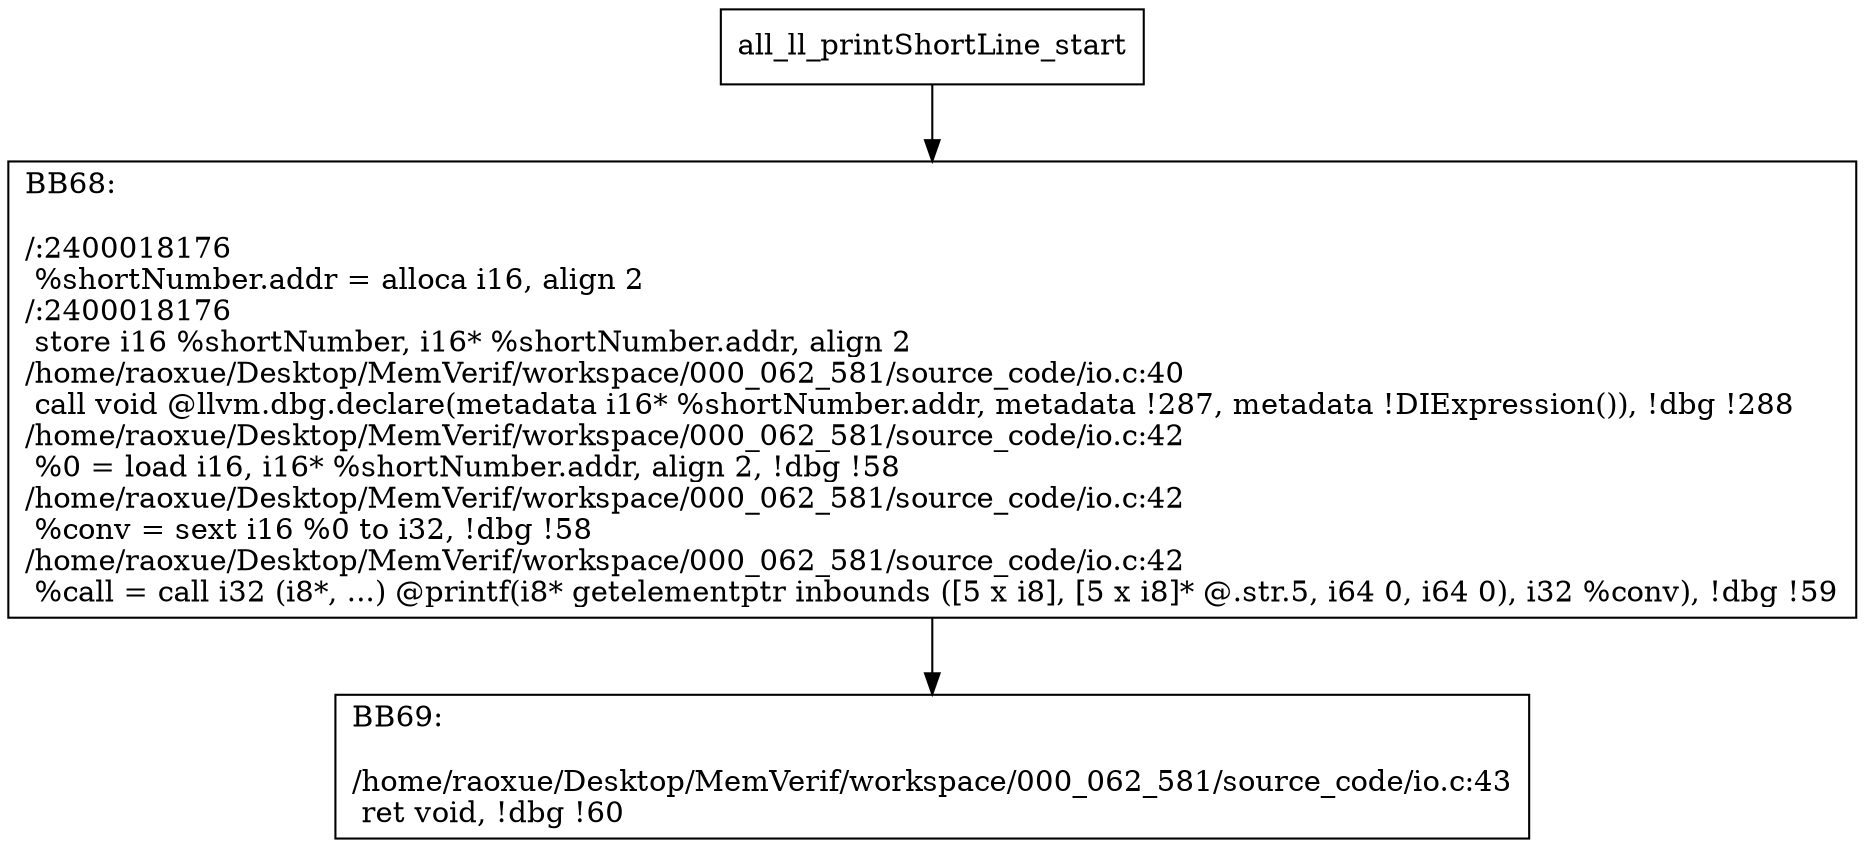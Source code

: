 digraph "CFG for'all_ll_printShortLine' function" {
	BBall_ll_printShortLine_start[shape=record,label="{all_ll_printShortLine_start}"];
	BBall_ll_printShortLine_start-> all_ll_printShortLineBB68;
	all_ll_printShortLineBB68 [shape=record, label="{BB68:\l\l/:2400018176\l
  %shortNumber.addr = alloca i16, align 2\l
/:2400018176\l
  store i16 %shortNumber, i16* %shortNumber.addr, align 2\l
/home/raoxue/Desktop/MemVerif/workspace/000_062_581/source_code/io.c:40\l
  call void @llvm.dbg.declare(metadata i16* %shortNumber.addr, metadata !287, metadata !DIExpression()), !dbg !288\l
/home/raoxue/Desktop/MemVerif/workspace/000_062_581/source_code/io.c:42\l
  %0 = load i16, i16* %shortNumber.addr, align 2, !dbg !58\l
/home/raoxue/Desktop/MemVerif/workspace/000_062_581/source_code/io.c:42\l
  %conv = sext i16 %0 to i32, !dbg !58\l
/home/raoxue/Desktop/MemVerif/workspace/000_062_581/source_code/io.c:42\l
  %call = call i32 (i8*, ...) @printf(i8* getelementptr inbounds ([5 x i8], [5 x i8]* @.str.5, i64 0, i64 0), i32 %conv), !dbg !59\l
}"];
	all_ll_printShortLineBB68-> all_ll_printShortLineBB69;
	all_ll_printShortLineBB69 [shape=record, label="{BB69:\l\l/home/raoxue/Desktop/MemVerif/workspace/000_062_581/source_code/io.c:43\l
  ret void, !dbg !60\l
}"];
}
